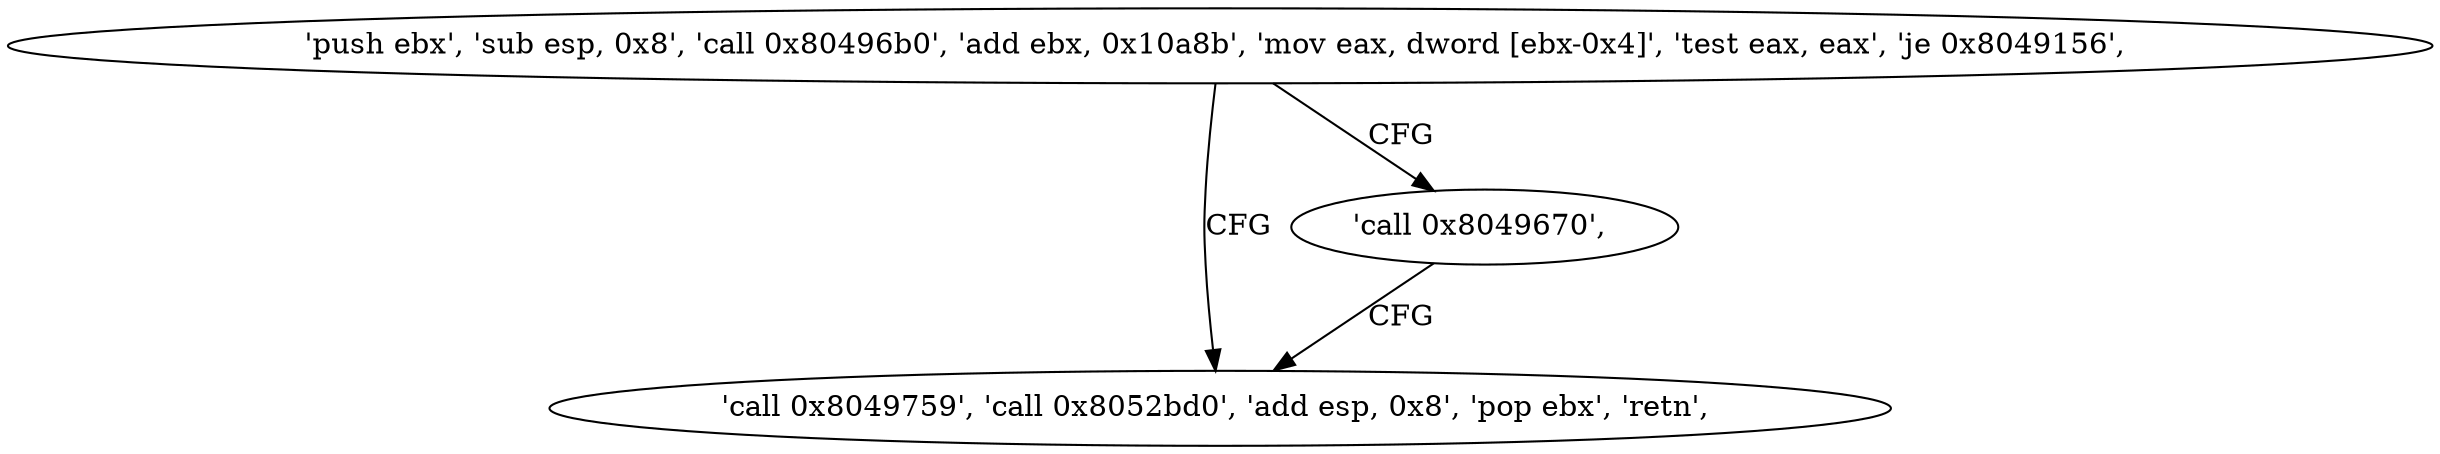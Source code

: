 digraph "func" {
"134517048" [label = "'push ebx', 'sub esp, 0x8', 'call 0x80496b0', 'add ebx, 0x10a8b', 'mov eax, dword [ebx-0x4]', 'test eax, eax', 'je 0x8049156', " ]
"134517078" [label = "'call 0x8049759', 'call 0x8052bd0', 'add esp, 0x8', 'pop ebx', 'retn', " ]
"134517073" [label = "'call 0x8049670', " ]
"134517048" -> "134517078" [ label = "CFG" ]
"134517048" -> "134517073" [ label = "CFG" ]
"134517073" -> "134517078" [ label = "CFG" ]
}

